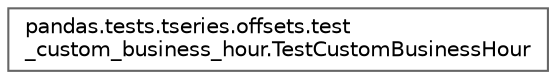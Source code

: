 digraph "Graphical Class Hierarchy"
{
 // LATEX_PDF_SIZE
  bgcolor="transparent";
  edge [fontname=Helvetica,fontsize=10,labelfontname=Helvetica,labelfontsize=10];
  node [fontname=Helvetica,fontsize=10,shape=box,height=0.2,width=0.4];
  rankdir="LR";
  Node0 [id="Node000000",label="pandas.tests.tseries.offsets.test\l_custom_business_hour.TestCustomBusinessHour",height=0.2,width=0.4,color="grey40", fillcolor="white", style="filled",URL="$d5/d24/classpandas_1_1tests_1_1tseries_1_1offsets_1_1test__custom__business__hour_1_1TestCustomBusinessHour.html",tooltip=" "];
}
